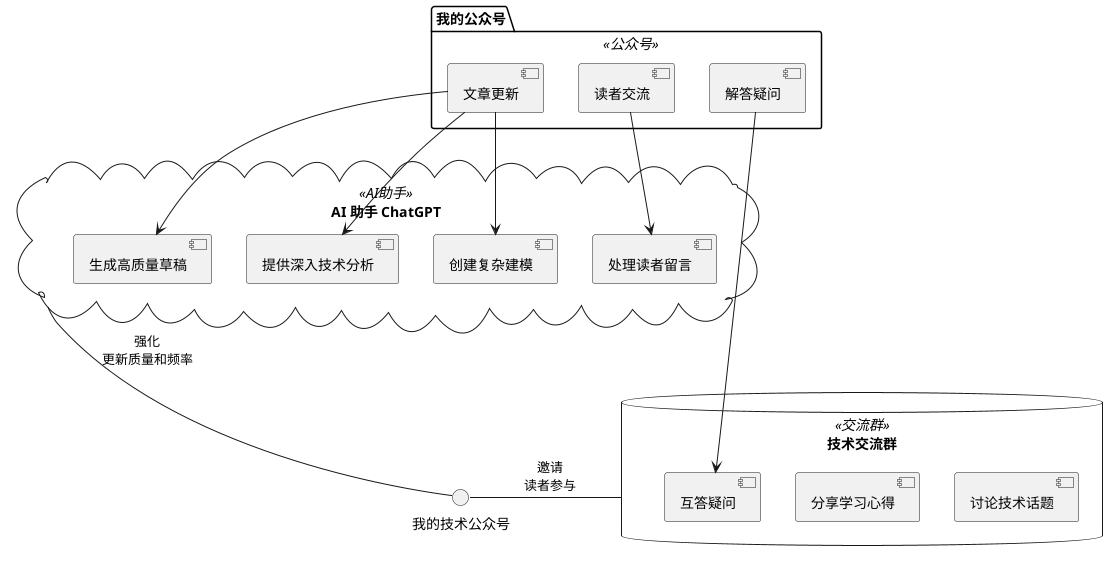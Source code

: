 @startuml
skinparam component {
  BackgroundColor<<公众号>> Cyan
  BackgroundColor<<AI助手>> Lime
  BackgroundColor<<交流群>> Yellow
}

package "我的公众号" <<公众号>> {
  [文章更新]
  [读者交流]
  [解答疑问]
}

cloud "AI 助手 ChatGPT" <<AI助手>> {
  [生成高质量草稿]
  [提供深入技术分析]
  [创建复杂建模]
  [处理读者留言]
}

database "技术交流群" <<交流群>> {
  [讨论技术话题]
  [分享学习心得]
  [互答疑问]
}

[文章更新] --> [生成高质量草稿]
[文章更新] --> [提供深入技术分析]
[文章更新] --> [创建复杂建模]
[读者交流] --> [处理读者留言]
[解答疑问] --> [互答疑问]

"我的技术公众号" -up- "AI 助手 ChatGPT" : 强化\n更新质量和频率
"我的技术公众号" -right- "技术交流群" : 邀请\n读者参与
@enduml
